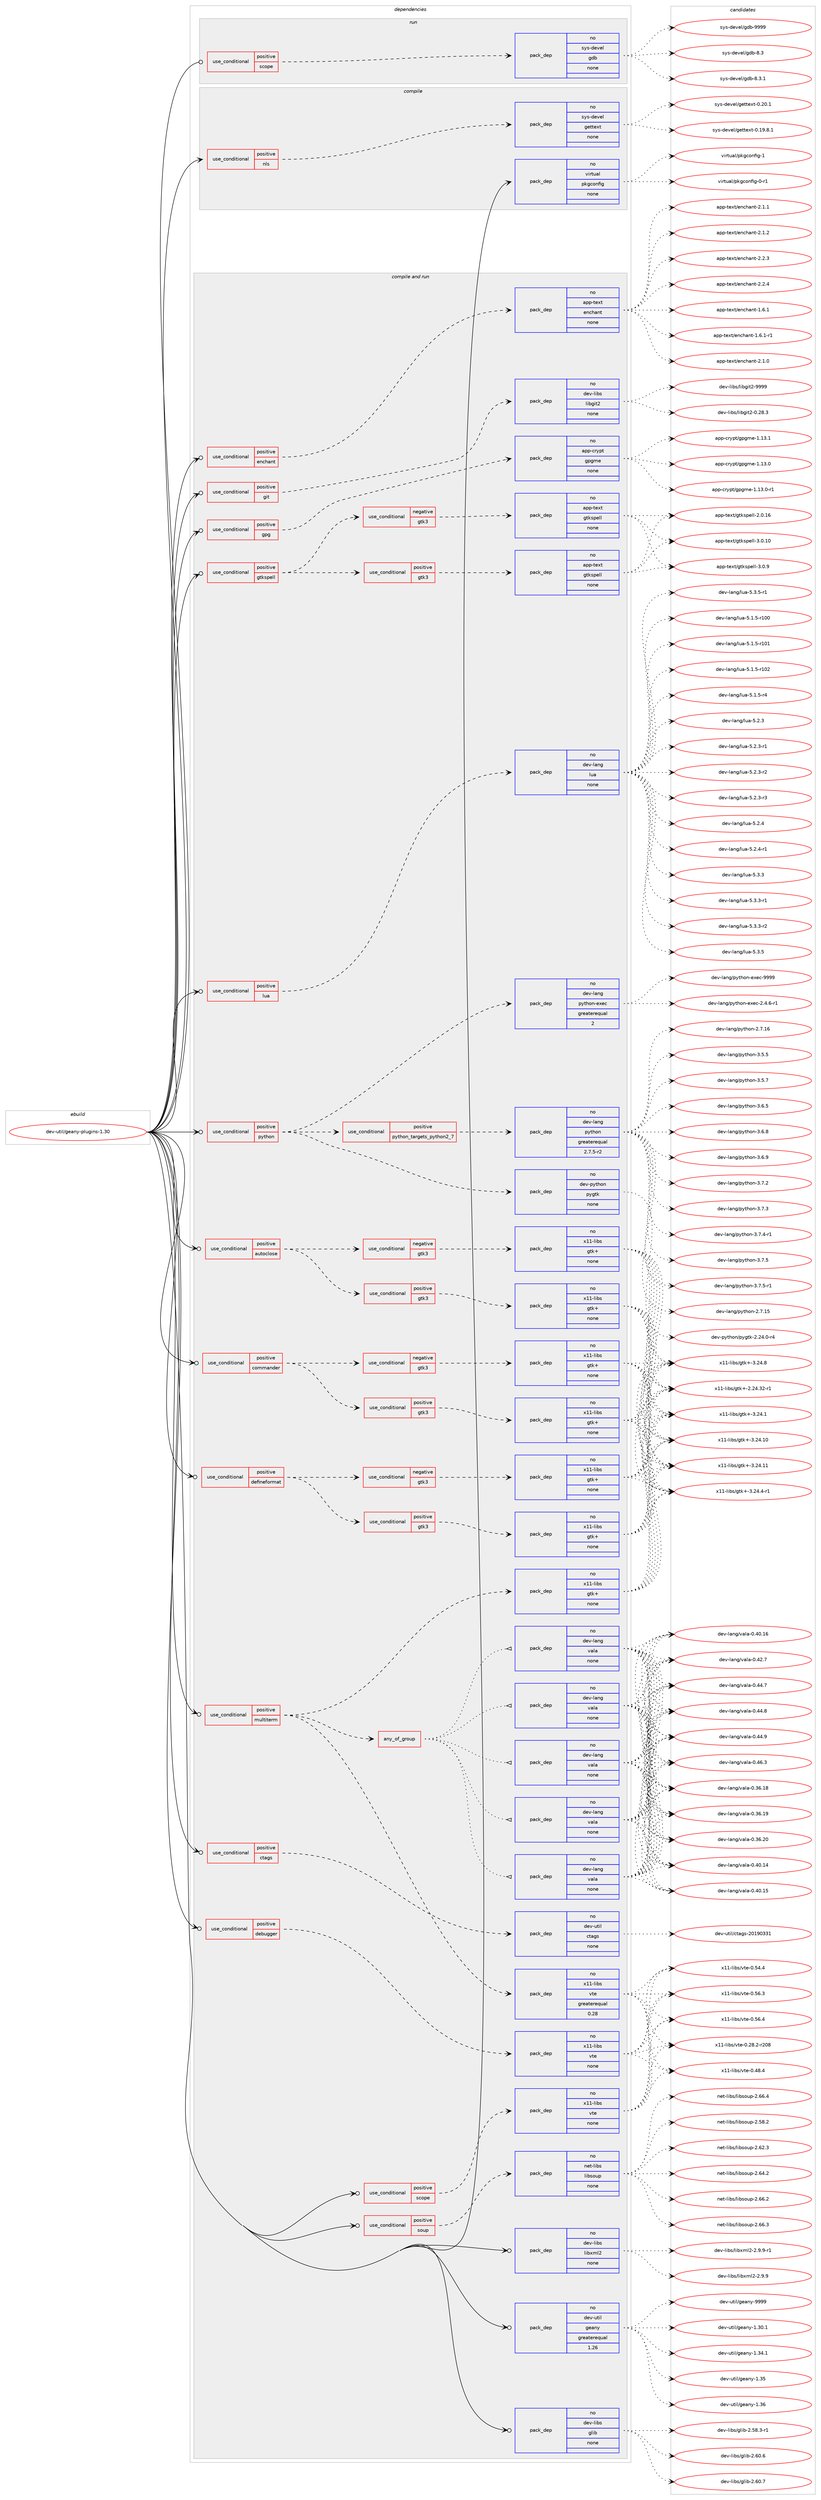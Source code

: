 digraph prolog {

# *************
# Graph options
# *************

newrank=true;
concentrate=true;
compound=true;
graph [rankdir=LR,fontname=Helvetica,fontsize=10,ranksep=1.5];#, ranksep=2.5, nodesep=0.2];
edge  [arrowhead=vee];
node  [fontname=Helvetica,fontsize=10];

# **********
# The ebuild
# **********

subgraph cluster_leftcol {
color=gray;
rank=same;
label=<<i>ebuild</i>>;
id [label="dev-util/geany-plugins-1.30", color=red, width=4, href="../dev-util/geany-plugins-1.30.svg"];
}

# ****************
# The dependencies
# ****************

subgraph cluster_midcol {
color=gray;
label=<<i>dependencies</i>>;
subgraph cluster_compile {
fillcolor="#eeeeee";
style=filled;
label=<<i>compile</i>>;
subgraph cond182677 {
dependency729062 [label=<<TABLE BORDER="0" CELLBORDER="1" CELLSPACING="0" CELLPADDING="4"><TR><TD ROWSPAN="3" CELLPADDING="10">use_conditional</TD></TR><TR><TD>positive</TD></TR><TR><TD>nls</TD></TR></TABLE>>, shape=none, color=red];
subgraph pack534252 {
dependency729063 [label=<<TABLE BORDER="0" CELLBORDER="1" CELLSPACING="0" CELLPADDING="4" WIDTH="220"><TR><TD ROWSPAN="6" CELLPADDING="30">pack_dep</TD></TR><TR><TD WIDTH="110">no</TD></TR><TR><TD>sys-devel</TD></TR><TR><TD>gettext</TD></TR><TR><TD>none</TD></TR><TR><TD></TD></TR></TABLE>>, shape=none, color=blue];
}
dependency729062:e -> dependency729063:w [weight=20,style="dashed",arrowhead="vee"];
}
id:e -> dependency729062:w [weight=20,style="solid",arrowhead="vee"];
subgraph pack534253 {
dependency729064 [label=<<TABLE BORDER="0" CELLBORDER="1" CELLSPACING="0" CELLPADDING="4" WIDTH="220"><TR><TD ROWSPAN="6" CELLPADDING="30">pack_dep</TD></TR><TR><TD WIDTH="110">no</TD></TR><TR><TD>virtual</TD></TR><TR><TD>pkgconfig</TD></TR><TR><TD>none</TD></TR><TR><TD></TD></TR></TABLE>>, shape=none, color=blue];
}
id:e -> dependency729064:w [weight=20,style="solid",arrowhead="vee"];
}
subgraph cluster_compileandrun {
fillcolor="#eeeeee";
style=filled;
label=<<i>compile and run</i>>;
subgraph cond182678 {
dependency729065 [label=<<TABLE BORDER="0" CELLBORDER="1" CELLSPACING="0" CELLPADDING="4"><TR><TD ROWSPAN="3" CELLPADDING="10">use_conditional</TD></TR><TR><TD>positive</TD></TR><TR><TD>autoclose</TD></TR></TABLE>>, shape=none, color=red];
subgraph cond182679 {
dependency729066 [label=<<TABLE BORDER="0" CELLBORDER="1" CELLSPACING="0" CELLPADDING="4"><TR><TD ROWSPAN="3" CELLPADDING="10">use_conditional</TD></TR><TR><TD>positive</TD></TR><TR><TD>gtk3</TD></TR></TABLE>>, shape=none, color=red];
subgraph pack534254 {
dependency729067 [label=<<TABLE BORDER="0" CELLBORDER="1" CELLSPACING="0" CELLPADDING="4" WIDTH="220"><TR><TD ROWSPAN="6" CELLPADDING="30">pack_dep</TD></TR><TR><TD WIDTH="110">no</TD></TR><TR><TD>x11-libs</TD></TR><TR><TD>gtk+</TD></TR><TR><TD>none</TD></TR><TR><TD></TD></TR></TABLE>>, shape=none, color=blue];
}
dependency729066:e -> dependency729067:w [weight=20,style="dashed",arrowhead="vee"];
}
dependency729065:e -> dependency729066:w [weight=20,style="dashed",arrowhead="vee"];
subgraph cond182680 {
dependency729068 [label=<<TABLE BORDER="0" CELLBORDER="1" CELLSPACING="0" CELLPADDING="4"><TR><TD ROWSPAN="3" CELLPADDING="10">use_conditional</TD></TR><TR><TD>negative</TD></TR><TR><TD>gtk3</TD></TR></TABLE>>, shape=none, color=red];
subgraph pack534255 {
dependency729069 [label=<<TABLE BORDER="0" CELLBORDER="1" CELLSPACING="0" CELLPADDING="4" WIDTH="220"><TR><TD ROWSPAN="6" CELLPADDING="30">pack_dep</TD></TR><TR><TD WIDTH="110">no</TD></TR><TR><TD>x11-libs</TD></TR><TR><TD>gtk+</TD></TR><TR><TD>none</TD></TR><TR><TD></TD></TR></TABLE>>, shape=none, color=blue];
}
dependency729068:e -> dependency729069:w [weight=20,style="dashed",arrowhead="vee"];
}
dependency729065:e -> dependency729068:w [weight=20,style="dashed",arrowhead="vee"];
}
id:e -> dependency729065:w [weight=20,style="solid",arrowhead="odotvee"];
subgraph cond182681 {
dependency729070 [label=<<TABLE BORDER="0" CELLBORDER="1" CELLSPACING="0" CELLPADDING="4"><TR><TD ROWSPAN="3" CELLPADDING="10">use_conditional</TD></TR><TR><TD>positive</TD></TR><TR><TD>commander</TD></TR></TABLE>>, shape=none, color=red];
subgraph cond182682 {
dependency729071 [label=<<TABLE BORDER="0" CELLBORDER="1" CELLSPACING="0" CELLPADDING="4"><TR><TD ROWSPAN="3" CELLPADDING="10">use_conditional</TD></TR><TR><TD>positive</TD></TR><TR><TD>gtk3</TD></TR></TABLE>>, shape=none, color=red];
subgraph pack534256 {
dependency729072 [label=<<TABLE BORDER="0" CELLBORDER="1" CELLSPACING="0" CELLPADDING="4" WIDTH="220"><TR><TD ROWSPAN="6" CELLPADDING="30">pack_dep</TD></TR><TR><TD WIDTH="110">no</TD></TR><TR><TD>x11-libs</TD></TR><TR><TD>gtk+</TD></TR><TR><TD>none</TD></TR><TR><TD></TD></TR></TABLE>>, shape=none, color=blue];
}
dependency729071:e -> dependency729072:w [weight=20,style="dashed",arrowhead="vee"];
}
dependency729070:e -> dependency729071:w [weight=20,style="dashed",arrowhead="vee"];
subgraph cond182683 {
dependency729073 [label=<<TABLE BORDER="0" CELLBORDER="1" CELLSPACING="0" CELLPADDING="4"><TR><TD ROWSPAN="3" CELLPADDING="10">use_conditional</TD></TR><TR><TD>negative</TD></TR><TR><TD>gtk3</TD></TR></TABLE>>, shape=none, color=red];
subgraph pack534257 {
dependency729074 [label=<<TABLE BORDER="0" CELLBORDER="1" CELLSPACING="0" CELLPADDING="4" WIDTH="220"><TR><TD ROWSPAN="6" CELLPADDING="30">pack_dep</TD></TR><TR><TD WIDTH="110">no</TD></TR><TR><TD>x11-libs</TD></TR><TR><TD>gtk+</TD></TR><TR><TD>none</TD></TR><TR><TD></TD></TR></TABLE>>, shape=none, color=blue];
}
dependency729073:e -> dependency729074:w [weight=20,style="dashed",arrowhead="vee"];
}
dependency729070:e -> dependency729073:w [weight=20,style="dashed",arrowhead="vee"];
}
id:e -> dependency729070:w [weight=20,style="solid",arrowhead="odotvee"];
subgraph cond182684 {
dependency729075 [label=<<TABLE BORDER="0" CELLBORDER="1" CELLSPACING="0" CELLPADDING="4"><TR><TD ROWSPAN="3" CELLPADDING="10">use_conditional</TD></TR><TR><TD>positive</TD></TR><TR><TD>ctags</TD></TR></TABLE>>, shape=none, color=red];
subgraph pack534258 {
dependency729076 [label=<<TABLE BORDER="0" CELLBORDER="1" CELLSPACING="0" CELLPADDING="4" WIDTH="220"><TR><TD ROWSPAN="6" CELLPADDING="30">pack_dep</TD></TR><TR><TD WIDTH="110">no</TD></TR><TR><TD>dev-util</TD></TR><TR><TD>ctags</TD></TR><TR><TD>none</TD></TR><TR><TD></TD></TR></TABLE>>, shape=none, color=blue];
}
dependency729075:e -> dependency729076:w [weight=20,style="dashed",arrowhead="vee"];
}
id:e -> dependency729075:w [weight=20,style="solid",arrowhead="odotvee"];
subgraph cond182685 {
dependency729077 [label=<<TABLE BORDER="0" CELLBORDER="1" CELLSPACING="0" CELLPADDING="4"><TR><TD ROWSPAN="3" CELLPADDING="10">use_conditional</TD></TR><TR><TD>positive</TD></TR><TR><TD>debugger</TD></TR></TABLE>>, shape=none, color=red];
subgraph pack534259 {
dependency729078 [label=<<TABLE BORDER="0" CELLBORDER="1" CELLSPACING="0" CELLPADDING="4" WIDTH="220"><TR><TD ROWSPAN="6" CELLPADDING="30">pack_dep</TD></TR><TR><TD WIDTH="110">no</TD></TR><TR><TD>x11-libs</TD></TR><TR><TD>vte</TD></TR><TR><TD>none</TD></TR><TR><TD></TD></TR></TABLE>>, shape=none, color=blue];
}
dependency729077:e -> dependency729078:w [weight=20,style="dashed",arrowhead="vee"];
}
id:e -> dependency729077:w [weight=20,style="solid",arrowhead="odotvee"];
subgraph cond182686 {
dependency729079 [label=<<TABLE BORDER="0" CELLBORDER="1" CELLSPACING="0" CELLPADDING="4"><TR><TD ROWSPAN="3" CELLPADDING="10">use_conditional</TD></TR><TR><TD>positive</TD></TR><TR><TD>defineformat</TD></TR></TABLE>>, shape=none, color=red];
subgraph cond182687 {
dependency729080 [label=<<TABLE BORDER="0" CELLBORDER="1" CELLSPACING="0" CELLPADDING="4"><TR><TD ROWSPAN="3" CELLPADDING="10">use_conditional</TD></TR><TR><TD>positive</TD></TR><TR><TD>gtk3</TD></TR></TABLE>>, shape=none, color=red];
subgraph pack534260 {
dependency729081 [label=<<TABLE BORDER="0" CELLBORDER="1" CELLSPACING="0" CELLPADDING="4" WIDTH="220"><TR><TD ROWSPAN="6" CELLPADDING="30">pack_dep</TD></TR><TR><TD WIDTH="110">no</TD></TR><TR><TD>x11-libs</TD></TR><TR><TD>gtk+</TD></TR><TR><TD>none</TD></TR><TR><TD></TD></TR></TABLE>>, shape=none, color=blue];
}
dependency729080:e -> dependency729081:w [weight=20,style="dashed",arrowhead="vee"];
}
dependency729079:e -> dependency729080:w [weight=20,style="dashed",arrowhead="vee"];
subgraph cond182688 {
dependency729082 [label=<<TABLE BORDER="0" CELLBORDER="1" CELLSPACING="0" CELLPADDING="4"><TR><TD ROWSPAN="3" CELLPADDING="10">use_conditional</TD></TR><TR><TD>negative</TD></TR><TR><TD>gtk3</TD></TR></TABLE>>, shape=none, color=red];
subgraph pack534261 {
dependency729083 [label=<<TABLE BORDER="0" CELLBORDER="1" CELLSPACING="0" CELLPADDING="4" WIDTH="220"><TR><TD ROWSPAN="6" CELLPADDING="30">pack_dep</TD></TR><TR><TD WIDTH="110">no</TD></TR><TR><TD>x11-libs</TD></TR><TR><TD>gtk+</TD></TR><TR><TD>none</TD></TR><TR><TD></TD></TR></TABLE>>, shape=none, color=blue];
}
dependency729082:e -> dependency729083:w [weight=20,style="dashed",arrowhead="vee"];
}
dependency729079:e -> dependency729082:w [weight=20,style="dashed",arrowhead="vee"];
}
id:e -> dependency729079:w [weight=20,style="solid",arrowhead="odotvee"];
subgraph cond182689 {
dependency729084 [label=<<TABLE BORDER="0" CELLBORDER="1" CELLSPACING="0" CELLPADDING="4"><TR><TD ROWSPAN="3" CELLPADDING="10">use_conditional</TD></TR><TR><TD>positive</TD></TR><TR><TD>enchant</TD></TR></TABLE>>, shape=none, color=red];
subgraph pack534262 {
dependency729085 [label=<<TABLE BORDER="0" CELLBORDER="1" CELLSPACING="0" CELLPADDING="4" WIDTH="220"><TR><TD ROWSPAN="6" CELLPADDING="30">pack_dep</TD></TR><TR><TD WIDTH="110">no</TD></TR><TR><TD>app-text</TD></TR><TR><TD>enchant</TD></TR><TR><TD>none</TD></TR><TR><TD></TD></TR></TABLE>>, shape=none, color=blue];
}
dependency729084:e -> dependency729085:w [weight=20,style="dashed",arrowhead="vee"];
}
id:e -> dependency729084:w [weight=20,style="solid",arrowhead="odotvee"];
subgraph cond182690 {
dependency729086 [label=<<TABLE BORDER="0" CELLBORDER="1" CELLSPACING="0" CELLPADDING="4"><TR><TD ROWSPAN="3" CELLPADDING="10">use_conditional</TD></TR><TR><TD>positive</TD></TR><TR><TD>git</TD></TR></TABLE>>, shape=none, color=red];
subgraph pack534263 {
dependency729087 [label=<<TABLE BORDER="0" CELLBORDER="1" CELLSPACING="0" CELLPADDING="4" WIDTH="220"><TR><TD ROWSPAN="6" CELLPADDING="30">pack_dep</TD></TR><TR><TD WIDTH="110">no</TD></TR><TR><TD>dev-libs</TD></TR><TR><TD>libgit2</TD></TR><TR><TD>none</TD></TR><TR><TD></TD></TR></TABLE>>, shape=none, color=blue];
}
dependency729086:e -> dependency729087:w [weight=20,style="dashed",arrowhead="vee"];
}
id:e -> dependency729086:w [weight=20,style="solid",arrowhead="odotvee"];
subgraph cond182691 {
dependency729088 [label=<<TABLE BORDER="0" CELLBORDER="1" CELLSPACING="0" CELLPADDING="4"><TR><TD ROWSPAN="3" CELLPADDING="10">use_conditional</TD></TR><TR><TD>positive</TD></TR><TR><TD>gpg</TD></TR></TABLE>>, shape=none, color=red];
subgraph pack534264 {
dependency729089 [label=<<TABLE BORDER="0" CELLBORDER="1" CELLSPACING="0" CELLPADDING="4" WIDTH="220"><TR><TD ROWSPAN="6" CELLPADDING="30">pack_dep</TD></TR><TR><TD WIDTH="110">no</TD></TR><TR><TD>app-crypt</TD></TR><TR><TD>gpgme</TD></TR><TR><TD>none</TD></TR><TR><TD></TD></TR></TABLE>>, shape=none, color=blue];
}
dependency729088:e -> dependency729089:w [weight=20,style="dashed",arrowhead="vee"];
}
id:e -> dependency729088:w [weight=20,style="solid",arrowhead="odotvee"];
subgraph cond182692 {
dependency729090 [label=<<TABLE BORDER="0" CELLBORDER="1" CELLSPACING="0" CELLPADDING="4"><TR><TD ROWSPAN="3" CELLPADDING="10">use_conditional</TD></TR><TR><TD>positive</TD></TR><TR><TD>gtkspell</TD></TR></TABLE>>, shape=none, color=red];
subgraph cond182693 {
dependency729091 [label=<<TABLE BORDER="0" CELLBORDER="1" CELLSPACING="0" CELLPADDING="4"><TR><TD ROWSPAN="3" CELLPADDING="10">use_conditional</TD></TR><TR><TD>positive</TD></TR><TR><TD>gtk3</TD></TR></TABLE>>, shape=none, color=red];
subgraph pack534265 {
dependency729092 [label=<<TABLE BORDER="0" CELLBORDER="1" CELLSPACING="0" CELLPADDING="4" WIDTH="220"><TR><TD ROWSPAN="6" CELLPADDING="30">pack_dep</TD></TR><TR><TD WIDTH="110">no</TD></TR><TR><TD>app-text</TD></TR><TR><TD>gtkspell</TD></TR><TR><TD>none</TD></TR><TR><TD></TD></TR></TABLE>>, shape=none, color=blue];
}
dependency729091:e -> dependency729092:w [weight=20,style="dashed",arrowhead="vee"];
}
dependency729090:e -> dependency729091:w [weight=20,style="dashed",arrowhead="vee"];
subgraph cond182694 {
dependency729093 [label=<<TABLE BORDER="0" CELLBORDER="1" CELLSPACING="0" CELLPADDING="4"><TR><TD ROWSPAN="3" CELLPADDING="10">use_conditional</TD></TR><TR><TD>negative</TD></TR><TR><TD>gtk3</TD></TR></TABLE>>, shape=none, color=red];
subgraph pack534266 {
dependency729094 [label=<<TABLE BORDER="0" CELLBORDER="1" CELLSPACING="0" CELLPADDING="4" WIDTH="220"><TR><TD ROWSPAN="6" CELLPADDING="30">pack_dep</TD></TR><TR><TD WIDTH="110">no</TD></TR><TR><TD>app-text</TD></TR><TR><TD>gtkspell</TD></TR><TR><TD>none</TD></TR><TR><TD></TD></TR></TABLE>>, shape=none, color=blue];
}
dependency729093:e -> dependency729094:w [weight=20,style="dashed",arrowhead="vee"];
}
dependency729090:e -> dependency729093:w [weight=20,style="dashed",arrowhead="vee"];
}
id:e -> dependency729090:w [weight=20,style="solid",arrowhead="odotvee"];
subgraph cond182695 {
dependency729095 [label=<<TABLE BORDER="0" CELLBORDER="1" CELLSPACING="0" CELLPADDING="4"><TR><TD ROWSPAN="3" CELLPADDING="10">use_conditional</TD></TR><TR><TD>positive</TD></TR><TR><TD>lua</TD></TR></TABLE>>, shape=none, color=red];
subgraph pack534267 {
dependency729096 [label=<<TABLE BORDER="0" CELLBORDER="1" CELLSPACING="0" CELLPADDING="4" WIDTH="220"><TR><TD ROWSPAN="6" CELLPADDING="30">pack_dep</TD></TR><TR><TD WIDTH="110">no</TD></TR><TR><TD>dev-lang</TD></TR><TR><TD>lua</TD></TR><TR><TD>none</TD></TR><TR><TD></TD></TR></TABLE>>, shape=none, color=blue];
}
dependency729095:e -> dependency729096:w [weight=20,style="dashed",arrowhead="vee"];
}
id:e -> dependency729095:w [weight=20,style="solid",arrowhead="odotvee"];
subgraph cond182696 {
dependency729097 [label=<<TABLE BORDER="0" CELLBORDER="1" CELLSPACING="0" CELLPADDING="4"><TR><TD ROWSPAN="3" CELLPADDING="10">use_conditional</TD></TR><TR><TD>positive</TD></TR><TR><TD>multiterm</TD></TR></TABLE>>, shape=none, color=red];
subgraph any11754 {
dependency729098 [label=<<TABLE BORDER="0" CELLBORDER="1" CELLSPACING="0" CELLPADDING="4"><TR><TD CELLPADDING="10">any_of_group</TD></TR></TABLE>>, shape=none, color=red];subgraph pack534268 {
dependency729099 [label=<<TABLE BORDER="0" CELLBORDER="1" CELLSPACING="0" CELLPADDING="4" WIDTH="220"><TR><TD ROWSPAN="6" CELLPADDING="30">pack_dep</TD></TR><TR><TD WIDTH="110">no</TD></TR><TR><TD>dev-lang</TD></TR><TR><TD>vala</TD></TR><TR><TD>none</TD></TR><TR><TD></TD></TR></TABLE>>, shape=none, color=blue];
}
dependency729098:e -> dependency729099:w [weight=20,style="dotted",arrowhead="oinv"];
subgraph pack534269 {
dependency729100 [label=<<TABLE BORDER="0" CELLBORDER="1" CELLSPACING="0" CELLPADDING="4" WIDTH="220"><TR><TD ROWSPAN="6" CELLPADDING="30">pack_dep</TD></TR><TR><TD WIDTH="110">no</TD></TR><TR><TD>dev-lang</TD></TR><TR><TD>vala</TD></TR><TR><TD>none</TD></TR><TR><TD></TD></TR></TABLE>>, shape=none, color=blue];
}
dependency729098:e -> dependency729100:w [weight=20,style="dotted",arrowhead="oinv"];
subgraph pack534270 {
dependency729101 [label=<<TABLE BORDER="0" CELLBORDER="1" CELLSPACING="0" CELLPADDING="4" WIDTH="220"><TR><TD ROWSPAN="6" CELLPADDING="30">pack_dep</TD></TR><TR><TD WIDTH="110">no</TD></TR><TR><TD>dev-lang</TD></TR><TR><TD>vala</TD></TR><TR><TD>none</TD></TR><TR><TD></TD></TR></TABLE>>, shape=none, color=blue];
}
dependency729098:e -> dependency729101:w [weight=20,style="dotted",arrowhead="oinv"];
subgraph pack534271 {
dependency729102 [label=<<TABLE BORDER="0" CELLBORDER="1" CELLSPACING="0" CELLPADDING="4" WIDTH="220"><TR><TD ROWSPAN="6" CELLPADDING="30">pack_dep</TD></TR><TR><TD WIDTH="110">no</TD></TR><TR><TD>dev-lang</TD></TR><TR><TD>vala</TD></TR><TR><TD>none</TD></TR><TR><TD></TD></TR></TABLE>>, shape=none, color=blue];
}
dependency729098:e -> dependency729102:w [weight=20,style="dotted",arrowhead="oinv"];
subgraph pack534272 {
dependency729103 [label=<<TABLE BORDER="0" CELLBORDER="1" CELLSPACING="0" CELLPADDING="4" WIDTH="220"><TR><TD ROWSPAN="6" CELLPADDING="30">pack_dep</TD></TR><TR><TD WIDTH="110">no</TD></TR><TR><TD>dev-lang</TD></TR><TR><TD>vala</TD></TR><TR><TD>none</TD></TR><TR><TD></TD></TR></TABLE>>, shape=none, color=blue];
}
dependency729098:e -> dependency729103:w [weight=20,style="dotted",arrowhead="oinv"];
}
dependency729097:e -> dependency729098:w [weight=20,style="dashed",arrowhead="vee"];
subgraph pack534273 {
dependency729104 [label=<<TABLE BORDER="0" CELLBORDER="1" CELLSPACING="0" CELLPADDING="4" WIDTH="220"><TR><TD ROWSPAN="6" CELLPADDING="30">pack_dep</TD></TR><TR><TD WIDTH="110">no</TD></TR><TR><TD>x11-libs</TD></TR><TR><TD>gtk+</TD></TR><TR><TD>none</TD></TR><TR><TD></TD></TR></TABLE>>, shape=none, color=blue];
}
dependency729097:e -> dependency729104:w [weight=20,style="dashed",arrowhead="vee"];
subgraph pack534274 {
dependency729105 [label=<<TABLE BORDER="0" CELLBORDER="1" CELLSPACING="0" CELLPADDING="4" WIDTH="220"><TR><TD ROWSPAN="6" CELLPADDING="30">pack_dep</TD></TR><TR><TD WIDTH="110">no</TD></TR><TR><TD>x11-libs</TD></TR><TR><TD>vte</TD></TR><TR><TD>greaterequal</TD></TR><TR><TD>0.28</TD></TR></TABLE>>, shape=none, color=blue];
}
dependency729097:e -> dependency729105:w [weight=20,style="dashed",arrowhead="vee"];
}
id:e -> dependency729097:w [weight=20,style="solid",arrowhead="odotvee"];
subgraph cond182697 {
dependency729106 [label=<<TABLE BORDER="0" CELLBORDER="1" CELLSPACING="0" CELLPADDING="4"><TR><TD ROWSPAN="3" CELLPADDING="10">use_conditional</TD></TR><TR><TD>positive</TD></TR><TR><TD>python</TD></TR></TABLE>>, shape=none, color=red];
subgraph pack534275 {
dependency729107 [label=<<TABLE BORDER="0" CELLBORDER="1" CELLSPACING="0" CELLPADDING="4" WIDTH="220"><TR><TD ROWSPAN="6" CELLPADDING="30">pack_dep</TD></TR><TR><TD WIDTH="110">no</TD></TR><TR><TD>dev-python</TD></TR><TR><TD>pygtk</TD></TR><TR><TD>none</TD></TR><TR><TD></TD></TR></TABLE>>, shape=none, color=blue];
}
dependency729106:e -> dependency729107:w [weight=20,style="dashed",arrowhead="vee"];
subgraph cond182698 {
dependency729108 [label=<<TABLE BORDER="0" CELLBORDER="1" CELLSPACING="0" CELLPADDING="4"><TR><TD ROWSPAN="3" CELLPADDING="10">use_conditional</TD></TR><TR><TD>positive</TD></TR><TR><TD>python_targets_python2_7</TD></TR></TABLE>>, shape=none, color=red];
subgraph pack534276 {
dependency729109 [label=<<TABLE BORDER="0" CELLBORDER="1" CELLSPACING="0" CELLPADDING="4" WIDTH="220"><TR><TD ROWSPAN="6" CELLPADDING="30">pack_dep</TD></TR><TR><TD WIDTH="110">no</TD></TR><TR><TD>dev-lang</TD></TR><TR><TD>python</TD></TR><TR><TD>greaterequal</TD></TR><TR><TD>2.7.5-r2</TD></TR></TABLE>>, shape=none, color=blue];
}
dependency729108:e -> dependency729109:w [weight=20,style="dashed",arrowhead="vee"];
}
dependency729106:e -> dependency729108:w [weight=20,style="dashed",arrowhead="vee"];
subgraph pack534277 {
dependency729110 [label=<<TABLE BORDER="0" CELLBORDER="1" CELLSPACING="0" CELLPADDING="4" WIDTH="220"><TR><TD ROWSPAN="6" CELLPADDING="30">pack_dep</TD></TR><TR><TD WIDTH="110">no</TD></TR><TR><TD>dev-lang</TD></TR><TR><TD>python-exec</TD></TR><TR><TD>greaterequal</TD></TR><TR><TD>2</TD></TR></TABLE>>, shape=none, color=blue];
}
dependency729106:e -> dependency729110:w [weight=20,style="dashed",arrowhead="vee"];
}
id:e -> dependency729106:w [weight=20,style="solid",arrowhead="odotvee"];
subgraph cond182699 {
dependency729111 [label=<<TABLE BORDER="0" CELLBORDER="1" CELLSPACING="0" CELLPADDING="4"><TR><TD ROWSPAN="3" CELLPADDING="10">use_conditional</TD></TR><TR><TD>positive</TD></TR><TR><TD>scope</TD></TR></TABLE>>, shape=none, color=red];
subgraph pack534278 {
dependency729112 [label=<<TABLE BORDER="0" CELLBORDER="1" CELLSPACING="0" CELLPADDING="4" WIDTH="220"><TR><TD ROWSPAN="6" CELLPADDING="30">pack_dep</TD></TR><TR><TD WIDTH="110">no</TD></TR><TR><TD>x11-libs</TD></TR><TR><TD>vte</TD></TR><TR><TD>none</TD></TR><TR><TD></TD></TR></TABLE>>, shape=none, color=blue];
}
dependency729111:e -> dependency729112:w [weight=20,style="dashed",arrowhead="vee"];
}
id:e -> dependency729111:w [weight=20,style="solid",arrowhead="odotvee"];
subgraph cond182700 {
dependency729113 [label=<<TABLE BORDER="0" CELLBORDER="1" CELLSPACING="0" CELLPADDING="4"><TR><TD ROWSPAN="3" CELLPADDING="10">use_conditional</TD></TR><TR><TD>positive</TD></TR><TR><TD>soup</TD></TR></TABLE>>, shape=none, color=red];
subgraph pack534279 {
dependency729114 [label=<<TABLE BORDER="0" CELLBORDER="1" CELLSPACING="0" CELLPADDING="4" WIDTH="220"><TR><TD ROWSPAN="6" CELLPADDING="30">pack_dep</TD></TR><TR><TD WIDTH="110">no</TD></TR><TR><TD>net-libs</TD></TR><TR><TD>libsoup</TD></TR><TR><TD>none</TD></TR><TR><TD></TD></TR></TABLE>>, shape=none, color=blue];
}
dependency729113:e -> dependency729114:w [weight=20,style="dashed",arrowhead="vee"];
}
id:e -> dependency729113:w [weight=20,style="solid",arrowhead="odotvee"];
subgraph pack534280 {
dependency729115 [label=<<TABLE BORDER="0" CELLBORDER="1" CELLSPACING="0" CELLPADDING="4" WIDTH="220"><TR><TD ROWSPAN="6" CELLPADDING="30">pack_dep</TD></TR><TR><TD WIDTH="110">no</TD></TR><TR><TD>dev-libs</TD></TR><TR><TD>glib</TD></TR><TR><TD>none</TD></TR><TR><TD></TD></TR></TABLE>>, shape=none, color=blue];
}
id:e -> dependency729115:w [weight=20,style="solid",arrowhead="odotvee"];
subgraph pack534281 {
dependency729116 [label=<<TABLE BORDER="0" CELLBORDER="1" CELLSPACING="0" CELLPADDING="4" WIDTH="220"><TR><TD ROWSPAN="6" CELLPADDING="30">pack_dep</TD></TR><TR><TD WIDTH="110">no</TD></TR><TR><TD>dev-libs</TD></TR><TR><TD>libxml2</TD></TR><TR><TD>none</TD></TR><TR><TD></TD></TR></TABLE>>, shape=none, color=blue];
}
id:e -> dependency729116:w [weight=20,style="solid",arrowhead="odotvee"];
subgraph pack534282 {
dependency729117 [label=<<TABLE BORDER="0" CELLBORDER="1" CELLSPACING="0" CELLPADDING="4" WIDTH="220"><TR><TD ROWSPAN="6" CELLPADDING="30">pack_dep</TD></TR><TR><TD WIDTH="110">no</TD></TR><TR><TD>dev-util</TD></TR><TR><TD>geany</TD></TR><TR><TD>greaterequal</TD></TR><TR><TD>1.26</TD></TR></TABLE>>, shape=none, color=blue];
}
id:e -> dependency729117:w [weight=20,style="solid",arrowhead="odotvee"];
}
subgraph cluster_run {
fillcolor="#eeeeee";
style=filled;
label=<<i>run</i>>;
subgraph cond182701 {
dependency729118 [label=<<TABLE BORDER="0" CELLBORDER="1" CELLSPACING="0" CELLPADDING="4"><TR><TD ROWSPAN="3" CELLPADDING="10">use_conditional</TD></TR><TR><TD>positive</TD></TR><TR><TD>scope</TD></TR></TABLE>>, shape=none, color=red];
subgraph pack534283 {
dependency729119 [label=<<TABLE BORDER="0" CELLBORDER="1" CELLSPACING="0" CELLPADDING="4" WIDTH="220"><TR><TD ROWSPAN="6" CELLPADDING="30">pack_dep</TD></TR><TR><TD WIDTH="110">no</TD></TR><TR><TD>sys-devel</TD></TR><TR><TD>gdb</TD></TR><TR><TD>none</TD></TR><TR><TD></TD></TR></TABLE>>, shape=none, color=blue];
}
dependency729118:e -> dependency729119:w [weight=20,style="dashed",arrowhead="vee"];
}
id:e -> dependency729118:w [weight=20,style="solid",arrowhead="odot"];
}
}

# **************
# The candidates
# **************

subgraph cluster_choices {
rank=same;
color=gray;
label=<<i>candidates</i>>;

subgraph choice534252 {
color=black;
nodesep=1;
choice1151211154510010111810110847103101116116101120116454846495746564649 [label="sys-devel/gettext-0.19.8.1", color=red, width=4,href="../sys-devel/gettext-0.19.8.1.svg"];
choice115121115451001011181011084710310111611610112011645484650484649 [label="sys-devel/gettext-0.20.1", color=red, width=4,href="../sys-devel/gettext-0.20.1.svg"];
dependency729063:e -> choice1151211154510010111810110847103101116116101120116454846495746564649:w [style=dotted,weight="100"];
dependency729063:e -> choice115121115451001011181011084710310111611610112011645484650484649:w [style=dotted,weight="100"];
}
subgraph choice534253 {
color=black;
nodesep=1;
choice11810511411611797108471121071039911111010210510345484511449 [label="virtual/pkgconfig-0-r1", color=red, width=4,href="../virtual/pkgconfig-0-r1.svg"];
choice1181051141161179710847112107103991111101021051034549 [label="virtual/pkgconfig-1", color=red, width=4,href="../virtual/pkgconfig-1.svg"];
dependency729064:e -> choice11810511411611797108471121071039911111010210510345484511449:w [style=dotted,weight="100"];
dependency729064:e -> choice1181051141161179710847112107103991111101021051034549:w [style=dotted,weight="100"];
}
subgraph choice534254 {
color=black;
nodesep=1;
choice12049494510810598115471031161074345504650524651504511449 [label="x11-libs/gtk+-2.24.32-r1", color=red, width=4,href="../x11-libs/gtk+-2.24.32-r1.svg"];
choice12049494510810598115471031161074345514650524649 [label="x11-libs/gtk+-3.24.1", color=red, width=4,href="../x11-libs/gtk+-3.24.1.svg"];
choice1204949451081059811547103116107434551465052464948 [label="x11-libs/gtk+-3.24.10", color=red, width=4,href="../x11-libs/gtk+-3.24.10.svg"];
choice1204949451081059811547103116107434551465052464949 [label="x11-libs/gtk+-3.24.11", color=red, width=4,href="../x11-libs/gtk+-3.24.11.svg"];
choice120494945108105981154710311610743455146505246524511449 [label="x11-libs/gtk+-3.24.4-r1", color=red, width=4,href="../x11-libs/gtk+-3.24.4-r1.svg"];
choice12049494510810598115471031161074345514650524656 [label="x11-libs/gtk+-3.24.8", color=red, width=4,href="../x11-libs/gtk+-3.24.8.svg"];
dependency729067:e -> choice12049494510810598115471031161074345504650524651504511449:w [style=dotted,weight="100"];
dependency729067:e -> choice12049494510810598115471031161074345514650524649:w [style=dotted,weight="100"];
dependency729067:e -> choice1204949451081059811547103116107434551465052464948:w [style=dotted,weight="100"];
dependency729067:e -> choice1204949451081059811547103116107434551465052464949:w [style=dotted,weight="100"];
dependency729067:e -> choice120494945108105981154710311610743455146505246524511449:w [style=dotted,weight="100"];
dependency729067:e -> choice12049494510810598115471031161074345514650524656:w [style=dotted,weight="100"];
}
subgraph choice534255 {
color=black;
nodesep=1;
choice12049494510810598115471031161074345504650524651504511449 [label="x11-libs/gtk+-2.24.32-r1", color=red, width=4,href="../x11-libs/gtk+-2.24.32-r1.svg"];
choice12049494510810598115471031161074345514650524649 [label="x11-libs/gtk+-3.24.1", color=red, width=4,href="../x11-libs/gtk+-3.24.1.svg"];
choice1204949451081059811547103116107434551465052464948 [label="x11-libs/gtk+-3.24.10", color=red, width=4,href="../x11-libs/gtk+-3.24.10.svg"];
choice1204949451081059811547103116107434551465052464949 [label="x11-libs/gtk+-3.24.11", color=red, width=4,href="../x11-libs/gtk+-3.24.11.svg"];
choice120494945108105981154710311610743455146505246524511449 [label="x11-libs/gtk+-3.24.4-r1", color=red, width=4,href="../x11-libs/gtk+-3.24.4-r1.svg"];
choice12049494510810598115471031161074345514650524656 [label="x11-libs/gtk+-3.24.8", color=red, width=4,href="../x11-libs/gtk+-3.24.8.svg"];
dependency729069:e -> choice12049494510810598115471031161074345504650524651504511449:w [style=dotted,weight="100"];
dependency729069:e -> choice12049494510810598115471031161074345514650524649:w [style=dotted,weight="100"];
dependency729069:e -> choice1204949451081059811547103116107434551465052464948:w [style=dotted,weight="100"];
dependency729069:e -> choice1204949451081059811547103116107434551465052464949:w [style=dotted,weight="100"];
dependency729069:e -> choice120494945108105981154710311610743455146505246524511449:w [style=dotted,weight="100"];
dependency729069:e -> choice12049494510810598115471031161074345514650524656:w [style=dotted,weight="100"];
}
subgraph choice534256 {
color=black;
nodesep=1;
choice12049494510810598115471031161074345504650524651504511449 [label="x11-libs/gtk+-2.24.32-r1", color=red, width=4,href="../x11-libs/gtk+-2.24.32-r1.svg"];
choice12049494510810598115471031161074345514650524649 [label="x11-libs/gtk+-3.24.1", color=red, width=4,href="../x11-libs/gtk+-3.24.1.svg"];
choice1204949451081059811547103116107434551465052464948 [label="x11-libs/gtk+-3.24.10", color=red, width=4,href="../x11-libs/gtk+-3.24.10.svg"];
choice1204949451081059811547103116107434551465052464949 [label="x11-libs/gtk+-3.24.11", color=red, width=4,href="../x11-libs/gtk+-3.24.11.svg"];
choice120494945108105981154710311610743455146505246524511449 [label="x11-libs/gtk+-3.24.4-r1", color=red, width=4,href="../x11-libs/gtk+-3.24.4-r1.svg"];
choice12049494510810598115471031161074345514650524656 [label="x11-libs/gtk+-3.24.8", color=red, width=4,href="../x11-libs/gtk+-3.24.8.svg"];
dependency729072:e -> choice12049494510810598115471031161074345504650524651504511449:w [style=dotted,weight="100"];
dependency729072:e -> choice12049494510810598115471031161074345514650524649:w [style=dotted,weight="100"];
dependency729072:e -> choice1204949451081059811547103116107434551465052464948:w [style=dotted,weight="100"];
dependency729072:e -> choice1204949451081059811547103116107434551465052464949:w [style=dotted,weight="100"];
dependency729072:e -> choice120494945108105981154710311610743455146505246524511449:w [style=dotted,weight="100"];
dependency729072:e -> choice12049494510810598115471031161074345514650524656:w [style=dotted,weight="100"];
}
subgraph choice534257 {
color=black;
nodesep=1;
choice12049494510810598115471031161074345504650524651504511449 [label="x11-libs/gtk+-2.24.32-r1", color=red, width=4,href="../x11-libs/gtk+-2.24.32-r1.svg"];
choice12049494510810598115471031161074345514650524649 [label="x11-libs/gtk+-3.24.1", color=red, width=4,href="../x11-libs/gtk+-3.24.1.svg"];
choice1204949451081059811547103116107434551465052464948 [label="x11-libs/gtk+-3.24.10", color=red, width=4,href="../x11-libs/gtk+-3.24.10.svg"];
choice1204949451081059811547103116107434551465052464949 [label="x11-libs/gtk+-3.24.11", color=red, width=4,href="../x11-libs/gtk+-3.24.11.svg"];
choice120494945108105981154710311610743455146505246524511449 [label="x11-libs/gtk+-3.24.4-r1", color=red, width=4,href="../x11-libs/gtk+-3.24.4-r1.svg"];
choice12049494510810598115471031161074345514650524656 [label="x11-libs/gtk+-3.24.8", color=red, width=4,href="../x11-libs/gtk+-3.24.8.svg"];
dependency729074:e -> choice12049494510810598115471031161074345504650524651504511449:w [style=dotted,weight="100"];
dependency729074:e -> choice12049494510810598115471031161074345514650524649:w [style=dotted,weight="100"];
dependency729074:e -> choice1204949451081059811547103116107434551465052464948:w [style=dotted,weight="100"];
dependency729074:e -> choice1204949451081059811547103116107434551465052464949:w [style=dotted,weight="100"];
dependency729074:e -> choice120494945108105981154710311610743455146505246524511449:w [style=dotted,weight="100"];
dependency729074:e -> choice12049494510810598115471031161074345514650524656:w [style=dotted,weight="100"];
}
subgraph choice534258 {
color=black;
nodesep=1;
choice10010111845117116105108479911697103115455048495748515149 [label="dev-util/ctags-20190331", color=red, width=4,href="../dev-util/ctags-20190331.svg"];
dependency729076:e -> choice10010111845117116105108479911697103115455048495748515149:w [style=dotted,weight="100"];
}
subgraph choice534259 {
color=black;
nodesep=1;
choice12049494510810598115471181161014548465056465045114504856 [label="x11-libs/vte-0.28.2-r208", color=red, width=4,href="../x11-libs/vte-0.28.2-r208.svg"];
choice120494945108105981154711811610145484652564652 [label="x11-libs/vte-0.48.4", color=red, width=4,href="../x11-libs/vte-0.48.4.svg"];
choice120494945108105981154711811610145484653524652 [label="x11-libs/vte-0.54.4", color=red, width=4,href="../x11-libs/vte-0.54.4.svg"];
choice120494945108105981154711811610145484653544651 [label="x11-libs/vte-0.56.3", color=red, width=4,href="../x11-libs/vte-0.56.3.svg"];
choice120494945108105981154711811610145484653544652 [label="x11-libs/vte-0.56.4", color=red, width=4,href="../x11-libs/vte-0.56.4.svg"];
dependency729078:e -> choice12049494510810598115471181161014548465056465045114504856:w [style=dotted,weight="100"];
dependency729078:e -> choice120494945108105981154711811610145484652564652:w [style=dotted,weight="100"];
dependency729078:e -> choice120494945108105981154711811610145484653524652:w [style=dotted,weight="100"];
dependency729078:e -> choice120494945108105981154711811610145484653544651:w [style=dotted,weight="100"];
dependency729078:e -> choice120494945108105981154711811610145484653544652:w [style=dotted,weight="100"];
}
subgraph choice534260 {
color=black;
nodesep=1;
choice12049494510810598115471031161074345504650524651504511449 [label="x11-libs/gtk+-2.24.32-r1", color=red, width=4,href="../x11-libs/gtk+-2.24.32-r1.svg"];
choice12049494510810598115471031161074345514650524649 [label="x11-libs/gtk+-3.24.1", color=red, width=4,href="../x11-libs/gtk+-3.24.1.svg"];
choice1204949451081059811547103116107434551465052464948 [label="x11-libs/gtk+-3.24.10", color=red, width=4,href="../x11-libs/gtk+-3.24.10.svg"];
choice1204949451081059811547103116107434551465052464949 [label="x11-libs/gtk+-3.24.11", color=red, width=4,href="../x11-libs/gtk+-3.24.11.svg"];
choice120494945108105981154710311610743455146505246524511449 [label="x11-libs/gtk+-3.24.4-r1", color=red, width=4,href="../x11-libs/gtk+-3.24.4-r1.svg"];
choice12049494510810598115471031161074345514650524656 [label="x11-libs/gtk+-3.24.8", color=red, width=4,href="../x11-libs/gtk+-3.24.8.svg"];
dependency729081:e -> choice12049494510810598115471031161074345504650524651504511449:w [style=dotted,weight="100"];
dependency729081:e -> choice12049494510810598115471031161074345514650524649:w [style=dotted,weight="100"];
dependency729081:e -> choice1204949451081059811547103116107434551465052464948:w [style=dotted,weight="100"];
dependency729081:e -> choice1204949451081059811547103116107434551465052464949:w [style=dotted,weight="100"];
dependency729081:e -> choice120494945108105981154710311610743455146505246524511449:w [style=dotted,weight="100"];
dependency729081:e -> choice12049494510810598115471031161074345514650524656:w [style=dotted,weight="100"];
}
subgraph choice534261 {
color=black;
nodesep=1;
choice12049494510810598115471031161074345504650524651504511449 [label="x11-libs/gtk+-2.24.32-r1", color=red, width=4,href="../x11-libs/gtk+-2.24.32-r1.svg"];
choice12049494510810598115471031161074345514650524649 [label="x11-libs/gtk+-3.24.1", color=red, width=4,href="../x11-libs/gtk+-3.24.1.svg"];
choice1204949451081059811547103116107434551465052464948 [label="x11-libs/gtk+-3.24.10", color=red, width=4,href="../x11-libs/gtk+-3.24.10.svg"];
choice1204949451081059811547103116107434551465052464949 [label="x11-libs/gtk+-3.24.11", color=red, width=4,href="../x11-libs/gtk+-3.24.11.svg"];
choice120494945108105981154710311610743455146505246524511449 [label="x11-libs/gtk+-3.24.4-r1", color=red, width=4,href="../x11-libs/gtk+-3.24.4-r1.svg"];
choice12049494510810598115471031161074345514650524656 [label="x11-libs/gtk+-3.24.8", color=red, width=4,href="../x11-libs/gtk+-3.24.8.svg"];
dependency729083:e -> choice12049494510810598115471031161074345504650524651504511449:w [style=dotted,weight="100"];
dependency729083:e -> choice12049494510810598115471031161074345514650524649:w [style=dotted,weight="100"];
dependency729083:e -> choice1204949451081059811547103116107434551465052464948:w [style=dotted,weight="100"];
dependency729083:e -> choice1204949451081059811547103116107434551465052464949:w [style=dotted,weight="100"];
dependency729083:e -> choice120494945108105981154710311610743455146505246524511449:w [style=dotted,weight="100"];
dependency729083:e -> choice12049494510810598115471031161074345514650524656:w [style=dotted,weight="100"];
}
subgraph choice534262 {
color=black;
nodesep=1;
choice9711211245116101120116471011109910497110116454946544649 [label="app-text/enchant-1.6.1", color=red, width=4,href="../app-text/enchant-1.6.1.svg"];
choice97112112451161011201164710111099104971101164549465446494511449 [label="app-text/enchant-1.6.1-r1", color=red, width=4,href="../app-text/enchant-1.6.1-r1.svg"];
choice9711211245116101120116471011109910497110116455046494648 [label="app-text/enchant-2.1.0", color=red, width=4,href="../app-text/enchant-2.1.0.svg"];
choice9711211245116101120116471011109910497110116455046494649 [label="app-text/enchant-2.1.1", color=red, width=4,href="../app-text/enchant-2.1.1.svg"];
choice9711211245116101120116471011109910497110116455046494650 [label="app-text/enchant-2.1.2", color=red, width=4,href="../app-text/enchant-2.1.2.svg"];
choice9711211245116101120116471011109910497110116455046504651 [label="app-text/enchant-2.2.3", color=red, width=4,href="../app-text/enchant-2.2.3.svg"];
choice9711211245116101120116471011109910497110116455046504652 [label="app-text/enchant-2.2.4", color=red, width=4,href="../app-text/enchant-2.2.4.svg"];
dependency729085:e -> choice9711211245116101120116471011109910497110116454946544649:w [style=dotted,weight="100"];
dependency729085:e -> choice97112112451161011201164710111099104971101164549465446494511449:w [style=dotted,weight="100"];
dependency729085:e -> choice9711211245116101120116471011109910497110116455046494648:w [style=dotted,weight="100"];
dependency729085:e -> choice9711211245116101120116471011109910497110116455046494649:w [style=dotted,weight="100"];
dependency729085:e -> choice9711211245116101120116471011109910497110116455046494650:w [style=dotted,weight="100"];
dependency729085:e -> choice9711211245116101120116471011109910497110116455046504651:w [style=dotted,weight="100"];
dependency729085:e -> choice9711211245116101120116471011109910497110116455046504652:w [style=dotted,weight="100"];
}
subgraph choice534263 {
color=black;
nodesep=1;
choice100101118451081059811547108105981031051165045484650564651 [label="dev-libs/libgit2-0.28.3", color=red, width=4,href="../dev-libs/libgit2-0.28.3.svg"];
choice10010111845108105981154710810598103105116504557575757 [label="dev-libs/libgit2-9999", color=red, width=4,href="../dev-libs/libgit2-9999.svg"];
dependency729087:e -> choice100101118451081059811547108105981031051165045484650564651:w [style=dotted,weight="100"];
dependency729087:e -> choice10010111845108105981154710810598103105116504557575757:w [style=dotted,weight="100"];
}
subgraph choice534264 {
color=black;
nodesep=1;
choice9711211245991141211121164710311210310910145494649514648 [label="app-crypt/gpgme-1.13.0", color=red, width=4,href="../app-crypt/gpgme-1.13.0.svg"];
choice97112112459911412111211647103112103109101454946495146484511449 [label="app-crypt/gpgme-1.13.0-r1", color=red, width=4,href="../app-crypt/gpgme-1.13.0-r1.svg"];
choice9711211245991141211121164710311210310910145494649514649 [label="app-crypt/gpgme-1.13.1", color=red, width=4,href="../app-crypt/gpgme-1.13.1.svg"];
dependency729089:e -> choice9711211245991141211121164710311210310910145494649514648:w [style=dotted,weight="100"];
dependency729089:e -> choice97112112459911412111211647103112103109101454946495146484511449:w [style=dotted,weight="100"];
dependency729089:e -> choice9711211245991141211121164710311210310910145494649514649:w [style=dotted,weight="100"];
}
subgraph choice534265 {
color=black;
nodesep=1;
choice97112112451161011201164710311610711511210110810845504648464954 [label="app-text/gtkspell-2.0.16", color=red, width=4,href="../app-text/gtkspell-2.0.16.svg"];
choice97112112451161011201164710311610711511210110810845514648464948 [label="app-text/gtkspell-3.0.10", color=red, width=4,href="../app-text/gtkspell-3.0.10.svg"];
choice971121124511610112011647103116107115112101108108455146484657 [label="app-text/gtkspell-3.0.9", color=red, width=4,href="../app-text/gtkspell-3.0.9.svg"];
dependency729092:e -> choice97112112451161011201164710311610711511210110810845504648464954:w [style=dotted,weight="100"];
dependency729092:e -> choice97112112451161011201164710311610711511210110810845514648464948:w [style=dotted,weight="100"];
dependency729092:e -> choice971121124511610112011647103116107115112101108108455146484657:w [style=dotted,weight="100"];
}
subgraph choice534266 {
color=black;
nodesep=1;
choice97112112451161011201164710311610711511210110810845504648464954 [label="app-text/gtkspell-2.0.16", color=red, width=4,href="../app-text/gtkspell-2.0.16.svg"];
choice97112112451161011201164710311610711511210110810845514648464948 [label="app-text/gtkspell-3.0.10", color=red, width=4,href="../app-text/gtkspell-3.0.10.svg"];
choice971121124511610112011647103116107115112101108108455146484657 [label="app-text/gtkspell-3.0.9", color=red, width=4,href="../app-text/gtkspell-3.0.9.svg"];
dependency729094:e -> choice97112112451161011201164710311610711511210110810845504648464954:w [style=dotted,weight="100"];
dependency729094:e -> choice97112112451161011201164710311610711511210110810845514648464948:w [style=dotted,weight="100"];
dependency729094:e -> choice971121124511610112011647103116107115112101108108455146484657:w [style=dotted,weight="100"];
}
subgraph choice534267 {
color=black;
nodesep=1;
choice1001011184510897110103471081179745534649465345114494848 [label="dev-lang/lua-5.1.5-r100", color=red, width=4,href="../dev-lang/lua-5.1.5-r100.svg"];
choice1001011184510897110103471081179745534649465345114494849 [label="dev-lang/lua-5.1.5-r101", color=red, width=4,href="../dev-lang/lua-5.1.5-r101.svg"];
choice1001011184510897110103471081179745534649465345114494850 [label="dev-lang/lua-5.1.5-r102", color=red, width=4,href="../dev-lang/lua-5.1.5-r102.svg"];
choice100101118451089711010347108117974553464946534511452 [label="dev-lang/lua-5.1.5-r4", color=red, width=4,href="../dev-lang/lua-5.1.5-r4.svg"];
choice10010111845108971101034710811797455346504651 [label="dev-lang/lua-5.2.3", color=red, width=4,href="../dev-lang/lua-5.2.3.svg"];
choice100101118451089711010347108117974553465046514511449 [label="dev-lang/lua-5.2.3-r1", color=red, width=4,href="../dev-lang/lua-5.2.3-r1.svg"];
choice100101118451089711010347108117974553465046514511450 [label="dev-lang/lua-5.2.3-r2", color=red, width=4,href="../dev-lang/lua-5.2.3-r2.svg"];
choice100101118451089711010347108117974553465046514511451 [label="dev-lang/lua-5.2.3-r3", color=red, width=4,href="../dev-lang/lua-5.2.3-r3.svg"];
choice10010111845108971101034710811797455346504652 [label="dev-lang/lua-5.2.4", color=red, width=4,href="../dev-lang/lua-5.2.4.svg"];
choice100101118451089711010347108117974553465046524511449 [label="dev-lang/lua-5.2.4-r1", color=red, width=4,href="../dev-lang/lua-5.2.4-r1.svg"];
choice10010111845108971101034710811797455346514651 [label="dev-lang/lua-5.3.3", color=red, width=4,href="../dev-lang/lua-5.3.3.svg"];
choice100101118451089711010347108117974553465146514511449 [label="dev-lang/lua-5.3.3-r1", color=red, width=4,href="../dev-lang/lua-5.3.3-r1.svg"];
choice100101118451089711010347108117974553465146514511450 [label="dev-lang/lua-5.3.3-r2", color=red, width=4,href="../dev-lang/lua-5.3.3-r2.svg"];
choice10010111845108971101034710811797455346514653 [label="dev-lang/lua-5.3.5", color=red, width=4,href="../dev-lang/lua-5.3.5.svg"];
choice100101118451089711010347108117974553465146534511449 [label="dev-lang/lua-5.3.5-r1", color=red, width=4,href="../dev-lang/lua-5.3.5-r1.svg"];
dependency729096:e -> choice1001011184510897110103471081179745534649465345114494848:w [style=dotted,weight="100"];
dependency729096:e -> choice1001011184510897110103471081179745534649465345114494849:w [style=dotted,weight="100"];
dependency729096:e -> choice1001011184510897110103471081179745534649465345114494850:w [style=dotted,weight="100"];
dependency729096:e -> choice100101118451089711010347108117974553464946534511452:w [style=dotted,weight="100"];
dependency729096:e -> choice10010111845108971101034710811797455346504651:w [style=dotted,weight="100"];
dependency729096:e -> choice100101118451089711010347108117974553465046514511449:w [style=dotted,weight="100"];
dependency729096:e -> choice100101118451089711010347108117974553465046514511450:w [style=dotted,weight="100"];
dependency729096:e -> choice100101118451089711010347108117974553465046514511451:w [style=dotted,weight="100"];
dependency729096:e -> choice10010111845108971101034710811797455346504652:w [style=dotted,weight="100"];
dependency729096:e -> choice100101118451089711010347108117974553465046524511449:w [style=dotted,weight="100"];
dependency729096:e -> choice10010111845108971101034710811797455346514651:w [style=dotted,weight="100"];
dependency729096:e -> choice100101118451089711010347108117974553465146514511449:w [style=dotted,weight="100"];
dependency729096:e -> choice100101118451089711010347108117974553465146514511450:w [style=dotted,weight="100"];
dependency729096:e -> choice10010111845108971101034710811797455346514653:w [style=dotted,weight="100"];
dependency729096:e -> choice100101118451089711010347108117974553465146534511449:w [style=dotted,weight="100"];
}
subgraph choice534268 {
color=black;
nodesep=1;
choice10010111845108971101034711897108974548465154464956 [label="dev-lang/vala-0.36.18", color=red, width=4,href="../dev-lang/vala-0.36.18.svg"];
choice10010111845108971101034711897108974548465154464957 [label="dev-lang/vala-0.36.19", color=red, width=4,href="../dev-lang/vala-0.36.19.svg"];
choice10010111845108971101034711897108974548465154465048 [label="dev-lang/vala-0.36.20", color=red, width=4,href="../dev-lang/vala-0.36.20.svg"];
choice10010111845108971101034711897108974548465248464952 [label="dev-lang/vala-0.40.14", color=red, width=4,href="../dev-lang/vala-0.40.14.svg"];
choice10010111845108971101034711897108974548465248464953 [label="dev-lang/vala-0.40.15", color=red, width=4,href="../dev-lang/vala-0.40.15.svg"];
choice10010111845108971101034711897108974548465248464954 [label="dev-lang/vala-0.40.16", color=red, width=4,href="../dev-lang/vala-0.40.16.svg"];
choice100101118451089711010347118971089745484652504655 [label="dev-lang/vala-0.42.7", color=red, width=4,href="../dev-lang/vala-0.42.7.svg"];
choice100101118451089711010347118971089745484652524655 [label="dev-lang/vala-0.44.7", color=red, width=4,href="../dev-lang/vala-0.44.7.svg"];
choice100101118451089711010347118971089745484652524656 [label="dev-lang/vala-0.44.8", color=red, width=4,href="../dev-lang/vala-0.44.8.svg"];
choice100101118451089711010347118971089745484652524657 [label="dev-lang/vala-0.44.9", color=red, width=4,href="../dev-lang/vala-0.44.9.svg"];
choice100101118451089711010347118971089745484652544651 [label="dev-lang/vala-0.46.3", color=red, width=4,href="../dev-lang/vala-0.46.3.svg"];
dependency729099:e -> choice10010111845108971101034711897108974548465154464956:w [style=dotted,weight="100"];
dependency729099:e -> choice10010111845108971101034711897108974548465154464957:w [style=dotted,weight="100"];
dependency729099:e -> choice10010111845108971101034711897108974548465154465048:w [style=dotted,weight="100"];
dependency729099:e -> choice10010111845108971101034711897108974548465248464952:w [style=dotted,weight="100"];
dependency729099:e -> choice10010111845108971101034711897108974548465248464953:w [style=dotted,weight="100"];
dependency729099:e -> choice10010111845108971101034711897108974548465248464954:w [style=dotted,weight="100"];
dependency729099:e -> choice100101118451089711010347118971089745484652504655:w [style=dotted,weight="100"];
dependency729099:e -> choice100101118451089711010347118971089745484652524655:w [style=dotted,weight="100"];
dependency729099:e -> choice100101118451089711010347118971089745484652524656:w [style=dotted,weight="100"];
dependency729099:e -> choice100101118451089711010347118971089745484652524657:w [style=dotted,weight="100"];
dependency729099:e -> choice100101118451089711010347118971089745484652544651:w [style=dotted,weight="100"];
}
subgraph choice534269 {
color=black;
nodesep=1;
choice10010111845108971101034711897108974548465154464956 [label="dev-lang/vala-0.36.18", color=red, width=4,href="../dev-lang/vala-0.36.18.svg"];
choice10010111845108971101034711897108974548465154464957 [label="dev-lang/vala-0.36.19", color=red, width=4,href="../dev-lang/vala-0.36.19.svg"];
choice10010111845108971101034711897108974548465154465048 [label="dev-lang/vala-0.36.20", color=red, width=4,href="../dev-lang/vala-0.36.20.svg"];
choice10010111845108971101034711897108974548465248464952 [label="dev-lang/vala-0.40.14", color=red, width=4,href="../dev-lang/vala-0.40.14.svg"];
choice10010111845108971101034711897108974548465248464953 [label="dev-lang/vala-0.40.15", color=red, width=4,href="../dev-lang/vala-0.40.15.svg"];
choice10010111845108971101034711897108974548465248464954 [label="dev-lang/vala-0.40.16", color=red, width=4,href="../dev-lang/vala-0.40.16.svg"];
choice100101118451089711010347118971089745484652504655 [label="dev-lang/vala-0.42.7", color=red, width=4,href="../dev-lang/vala-0.42.7.svg"];
choice100101118451089711010347118971089745484652524655 [label="dev-lang/vala-0.44.7", color=red, width=4,href="../dev-lang/vala-0.44.7.svg"];
choice100101118451089711010347118971089745484652524656 [label="dev-lang/vala-0.44.8", color=red, width=4,href="../dev-lang/vala-0.44.8.svg"];
choice100101118451089711010347118971089745484652524657 [label="dev-lang/vala-0.44.9", color=red, width=4,href="../dev-lang/vala-0.44.9.svg"];
choice100101118451089711010347118971089745484652544651 [label="dev-lang/vala-0.46.3", color=red, width=4,href="../dev-lang/vala-0.46.3.svg"];
dependency729100:e -> choice10010111845108971101034711897108974548465154464956:w [style=dotted,weight="100"];
dependency729100:e -> choice10010111845108971101034711897108974548465154464957:w [style=dotted,weight="100"];
dependency729100:e -> choice10010111845108971101034711897108974548465154465048:w [style=dotted,weight="100"];
dependency729100:e -> choice10010111845108971101034711897108974548465248464952:w [style=dotted,weight="100"];
dependency729100:e -> choice10010111845108971101034711897108974548465248464953:w [style=dotted,weight="100"];
dependency729100:e -> choice10010111845108971101034711897108974548465248464954:w [style=dotted,weight="100"];
dependency729100:e -> choice100101118451089711010347118971089745484652504655:w [style=dotted,weight="100"];
dependency729100:e -> choice100101118451089711010347118971089745484652524655:w [style=dotted,weight="100"];
dependency729100:e -> choice100101118451089711010347118971089745484652524656:w [style=dotted,weight="100"];
dependency729100:e -> choice100101118451089711010347118971089745484652524657:w [style=dotted,weight="100"];
dependency729100:e -> choice100101118451089711010347118971089745484652544651:w [style=dotted,weight="100"];
}
subgraph choice534270 {
color=black;
nodesep=1;
choice10010111845108971101034711897108974548465154464956 [label="dev-lang/vala-0.36.18", color=red, width=4,href="../dev-lang/vala-0.36.18.svg"];
choice10010111845108971101034711897108974548465154464957 [label="dev-lang/vala-0.36.19", color=red, width=4,href="../dev-lang/vala-0.36.19.svg"];
choice10010111845108971101034711897108974548465154465048 [label="dev-lang/vala-0.36.20", color=red, width=4,href="../dev-lang/vala-0.36.20.svg"];
choice10010111845108971101034711897108974548465248464952 [label="dev-lang/vala-0.40.14", color=red, width=4,href="../dev-lang/vala-0.40.14.svg"];
choice10010111845108971101034711897108974548465248464953 [label="dev-lang/vala-0.40.15", color=red, width=4,href="../dev-lang/vala-0.40.15.svg"];
choice10010111845108971101034711897108974548465248464954 [label="dev-lang/vala-0.40.16", color=red, width=4,href="../dev-lang/vala-0.40.16.svg"];
choice100101118451089711010347118971089745484652504655 [label="dev-lang/vala-0.42.7", color=red, width=4,href="../dev-lang/vala-0.42.7.svg"];
choice100101118451089711010347118971089745484652524655 [label="dev-lang/vala-0.44.7", color=red, width=4,href="../dev-lang/vala-0.44.7.svg"];
choice100101118451089711010347118971089745484652524656 [label="dev-lang/vala-0.44.8", color=red, width=4,href="../dev-lang/vala-0.44.8.svg"];
choice100101118451089711010347118971089745484652524657 [label="dev-lang/vala-0.44.9", color=red, width=4,href="../dev-lang/vala-0.44.9.svg"];
choice100101118451089711010347118971089745484652544651 [label="dev-lang/vala-0.46.3", color=red, width=4,href="../dev-lang/vala-0.46.3.svg"];
dependency729101:e -> choice10010111845108971101034711897108974548465154464956:w [style=dotted,weight="100"];
dependency729101:e -> choice10010111845108971101034711897108974548465154464957:w [style=dotted,weight="100"];
dependency729101:e -> choice10010111845108971101034711897108974548465154465048:w [style=dotted,weight="100"];
dependency729101:e -> choice10010111845108971101034711897108974548465248464952:w [style=dotted,weight="100"];
dependency729101:e -> choice10010111845108971101034711897108974548465248464953:w [style=dotted,weight="100"];
dependency729101:e -> choice10010111845108971101034711897108974548465248464954:w [style=dotted,weight="100"];
dependency729101:e -> choice100101118451089711010347118971089745484652504655:w [style=dotted,weight="100"];
dependency729101:e -> choice100101118451089711010347118971089745484652524655:w [style=dotted,weight="100"];
dependency729101:e -> choice100101118451089711010347118971089745484652524656:w [style=dotted,weight="100"];
dependency729101:e -> choice100101118451089711010347118971089745484652524657:w [style=dotted,weight="100"];
dependency729101:e -> choice100101118451089711010347118971089745484652544651:w [style=dotted,weight="100"];
}
subgraph choice534271 {
color=black;
nodesep=1;
choice10010111845108971101034711897108974548465154464956 [label="dev-lang/vala-0.36.18", color=red, width=4,href="../dev-lang/vala-0.36.18.svg"];
choice10010111845108971101034711897108974548465154464957 [label="dev-lang/vala-0.36.19", color=red, width=4,href="../dev-lang/vala-0.36.19.svg"];
choice10010111845108971101034711897108974548465154465048 [label="dev-lang/vala-0.36.20", color=red, width=4,href="../dev-lang/vala-0.36.20.svg"];
choice10010111845108971101034711897108974548465248464952 [label="dev-lang/vala-0.40.14", color=red, width=4,href="../dev-lang/vala-0.40.14.svg"];
choice10010111845108971101034711897108974548465248464953 [label="dev-lang/vala-0.40.15", color=red, width=4,href="../dev-lang/vala-0.40.15.svg"];
choice10010111845108971101034711897108974548465248464954 [label="dev-lang/vala-0.40.16", color=red, width=4,href="../dev-lang/vala-0.40.16.svg"];
choice100101118451089711010347118971089745484652504655 [label="dev-lang/vala-0.42.7", color=red, width=4,href="../dev-lang/vala-0.42.7.svg"];
choice100101118451089711010347118971089745484652524655 [label="dev-lang/vala-0.44.7", color=red, width=4,href="../dev-lang/vala-0.44.7.svg"];
choice100101118451089711010347118971089745484652524656 [label="dev-lang/vala-0.44.8", color=red, width=4,href="../dev-lang/vala-0.44.8.svg"];
choice100101118451089711010347118971089745484652524657 [label="dev-lang/vala-0.44.9", color=red, width=4,href="../dev-lang/vala-0.44.9.svg"];
choice100101118451089711010347118971089745484652544651 [label="dev-lang/vala-0.46.3", color=red, width=4,href="../dev-lang/vala-0.46.3.svg"];
dependency729102:e -> choice10010111845108971101034711897108974548465154464956:w [style=dotted,weight="100"];
dependency729102:e -> choice10010111845108971101034711897108974548465154464957:w [style=dotted,weight="100"];
dependency729102:e -> choice10010111845108971101034711897108974548465154465048:w [style=dotted,weight="100"];
dependency729102:e -> choice10010111845108971101034711897108974548465248464952:w [style=dotted,weight="100"];
dependency729102:e -> choice10010111845108971101034711897108974548465248464953:w [style=dotted,weight="100"];
dependency729102:e -> choice10010111845108971101034711897108974548465248464954:w [style=dotted,weight="100"];
dependency729102:e -> choice100101118451089711010347118971089745484652504655:w [style=dotted,weight="100"];
dependency729102:e -> choice100101118451089711010347118971089745484652524655:w [style=dotted,weight="100"];
dependency729102:e -> choice100101118451089711010347118971089745484652524656:w [style=dotted,weight="100"];
dependency729102:e -> choice100101118451089711010347118971089745484652524657:w [style=dotted,weight="100"];
dependency729102:e -> choice100101118451089711010347118971089745484652544651:w [style=dotted,weight="100"];
}
subgraph choice534272 {
color=black;
nodesep=1;
choice10010111845108971101034711897108974548465154464956 [label="dev-lang/vala-0.36.18", color=red, width=4,href="../dev-lang/vala-0.36.18.svg"];
choice10010111845108971101034711897108974548465154464957 [label="dev-lang/vala-0.36.19", color=red, width=4,href="../dev-lang/vala-0.36.19.svg"];
choice10010111845108971101034711897108974548465154465048 [label="dev-lang/vala-0.36.20", color=red, width=4,href="../dev-lang/vala-0.36.20.svg"];
choice10010111845108971101034711897108974548465248464952 [label="dev-lang/vala-0.40.14", color=red, width=4,href="../dev-lang/vala-0.40.14.svg"];
choice10010111845108971101034711897108974548465248464953 [label="dev-lang/vala-0.40.15", color=red, width=4,href="../dev-lang/vala-0.40.15.svg"];
choice10010111845108971101034711897108974548465248464954 [label="dev-lang/vala-0.40.16", color=red, width=4,href="../dev-lang/vala-0.40.16.svg"];
choice100101118451089711010347118971089745484652504655 [label="dev-lang/vala-0.42.7", color=red, width=4,href="../dev-lang/vala-0.42.7.svg"];
choice100101118451089711010347118971089745484652524655 [label="dev-lang/vala-0.44.7", color=red, width=4,href="../dev-lang/vala-0.44.7.svg"];
choice100101118451089711010347118971089745484652524656 [label="dev-lang/vala-0.44.8", color=red, width=4,href="../dev-lang/vala-0.44.8.svg"];
choice100101118451089711010347118971089745484652524657 [label="dev-lang/vala-0.44.9", color=red, width=4,href="../dev-lang/vala-0.44.9.svg"];
choice100101118451089711010347118971089745484652544651 [label="dev-lang/vala-0.46.3", color=red, width=4,href="../dev-lang/vala-0.46.3.svg"];
dependency729103:e -> choice10010111845108971101034711897108974548465154464956:w [style=dotted,weight="100"];
dependency729103:e -> choice10010111845108971101034711897108974548465154464957:w [style=dotted,weight="100"];
dependency729103:e -> choice10010111845108971101034711897108974548465154465048:w [style=dotted,weight="100"];
dependency729103:e -> choice10010111845108971101034711897108974548465248464952:w [style=dotted,weight="100"];
dependency729103:e -> choice10010111845108971101034711897108974548465248464953:w [style=dotted,weight="100"];
dependency729103:e -> choice10010111845108971101034711897108974548465248464954:w [style=dotted,weight="100"];
dependency729103:e -> choice100101118451089711010347118971089745484652504655:w [style=dotted,weight="100"];
dependency729103:e -> choice100101118451089711010347118971089745484652524655:w [style=dotted,weight="100"];
dependency729103:e -> choice100101118451089711010347118971089745484652524656:w [style=dotted,weight="100"];
dependency729103:e -> choice100101118451089711010347118971089745484652524657:w [style=dotted,weight="100"];
dependency729103:e -> choice100101118451089711010347118971089745484652544651:w [style=dotted,weight="100"];
}
subgraph choice534273 {
color=black;
nodesep=1;
choice12049494510810598115471031161074345504650524651504511449 [label="x11-libs/gtk+-2.24.32-r1", color=red, width=4,href="../x11-libs/gtk+-2.24.32-r1.svg"];
choice12049494510810598115471031161074345514650524649 [label="x11-libs/gtk+-3.24.1", color=red, width=4,href="../x11-libs/gtk+-3.24.1.svg"];
choice1204949451081059811547103116107434551465052464948 [label="x11-libs/gtk+-3.24.10", color=red, width=4,href="../x11-libs/gtk+-3.24.10.svg"];
choice1204949451081059811547103116107434551465052464949 [label="x11-libs/gtk+-3.24.11", color=red, width=4,href="../x11-libs/gtk+-3.24.11.svg"];
choice120494945108105981154710311610743455146505246524511449 [label="x11-libs/gtk+-3.24.4-r1", color=red, width=4,href="../x11-libs/gtk+-3.24.4-r1.svg"];
choice12049494510810598115471031161074345514650524656 [label="x11-libs/gtk+-3.24.8", color=red, width=4,href="../x11-libs/gtk+-3.24.8.svg"];
dependency729104:e -> choice12049494510810598115471031161074345504650524651504511449:w [style=dotted,weight="100"];
dependency729104:e -> choice12049494510810598115471031161074345514650524649:w [style=dotted,weight="100"];
dependency729104:e -> choice1204949451081059811547103116107434551465052464948:w [style=dotted,weight="100"];
dependency729104:e -> choice1204949451081059811547103116107434551465052464949:w [style=dotted,weight="100"];
dependency729104:e -> choice120494945108105981154710311610743455146505246524511449:w [style=dotted,weight="100"];
dependency729104:e -> choice12049494510810598115471031161074345514650524656:w [style=dotted,weight="100"];
}
subgraph choice534274 {
color=black;
nodesep=1;
choice12049494510810598115471181161014548465056465045114504856 [label="x11-libs/vte-0.28.2-r208", color=red, width=4,href="../x11-libs/vte-0.28.2-r208.svg"];
choice120494945108105981154711811610145484652564652 [label="x11-libs/vte-0.48.4", color=red, width=4,href="../x11-libs/vte-0.48.4.svg"];
choice120494945108105981154711811610145484653524652 [label="x11-libs/vte-0.54.4", color=red, width=4,href="../x11-libs/vte-0.54.4.svg"];
choice120494945108105981154711811610145484653544651 [label="x11-libs/vte-0.56.3", color=red, width=4,href="../x11-libs/vte-0.56.3.svg"];
choice120494945108105981154711811610145484653544652 [label="x11-libs/vte-0.56.4", color=red, width=4,href="../x11-libs/vte-0.56.4.svg"];
dependency729105:e -> choice12049494510810598115471181161014548465056465045114504856:w [style=dotted,weight="100"];
dependency729105:e -> choice120494945108105981154711811610145484652564652:w [style=dotted,weight="100"];
dependency729105:e -> choice120494945108105981154711811610145484653524652:w [style=dotted,weight="100"];
dependency729105:e -> choice120494945108105981154711811610145484653544651:w [style=dotted,weight="100"];
dependency729105:e -> choice120494945108105981154711811610145484653544652:w [style=dotted,weight="100"];
}
subgraph choice534275 {
color=black;
nodesep=1;
choice1001011184511212111610411111047112121103116107455046505246484511452 [label="dev-python/pygtk-2.24.0-r4", color=red, width=4,href="../dev-python/pygtk-2.24.0-r4.svg"];
dependency729107:e -> choice1001011184511212111610411111047112121103116107455046505246484511452:w [style=dotted,weight="100"];
}
subgraph choice534276 {
color=black;
nodesep=1;
choice10010111845108971101034711212111610411111045504655464953 [label="dev-lang/python-2.7.15", color=red, width=4,href="../dev-lang/python-2.7.15.svg"];
choice10010111845108971101034711212111610411111045504655464954 [label="dev-lang/python-2.7.16", color=red, width=4,href="../dev-lang/python-2.7.16.svg"];
choice100101118451089711010347112121116104111110455146534653 [label="dev-lang/python-3.5.5", color=red, width=4,href="../dev-lang/python-3.5.5.svg"];
choice100101118451089711010347112121116104111110455146534655 [label="dev-lang/python-3.5.7", color=red, width=4,href="../dev-lang/python-3.5.7.svg"];
choice100101118451089711010347112121116104111110455146544653 [label="dev-lang/python-3.6.5", color=red, width=4,href="../dev-lang/python-3.6.5.svg"];
choice100101118451089711010347112121116104111110455146544656 [label="dev-lang/python-3.6.8", color=red, width=4,href="../dev-lang/python-3.6.8.svg"];
choice100101118451089711010347112121116104111110455146544657 [label="dev-lang/python-3.6.9", color=red, width=4,href="../dev-lang/python-3.6.9.svg"];
choice100101118451089711010347112121116104111110455146554650 [label="dev-lang/python-3.7.2", color=red, width=4,href="../dev-lang/python-3.7.2.svg"];
choice100101118451089711010347112121116104111110455146554651 [label="dev-lang/python-3.7.3", color=red, width=4,href="../dev-lang/python-3.7.3.svg"];
choice1001011184510897110103471121211161041111104551465546524511449 [label="dev-lang/python-3.7.4-r1", color=red, width=4,href="../dev-lang/python-3.7.4-r1.svg"];
choice100101118451089711010347112121116104111110455146554653 [label="dev-lang/python-3.7.5", color=red, width=4,href="../dev-lang/python-3.7.5.svg"];
choice1001011184510897110103471121211161041111104551465546534511449 [label="dev-lang/python-3.7.5-r1", color=red, width=4,href="../dev-lang/python-3.7.5-r1.svg"];
dependency729109:e -> choice10010111845108971101034711212111610411111045504655464953:w [style=dotted,weight="100"];
dependency729109:e -> choice10010111845108971101034711212111610411111045504655464954:w [style=dotted,weight="100"];
dependency729109:e -> choice100101118451089711010347112121116104111110455146534653:w [style=dotted,weight="100"];
dependency729109:e -> choice100101118451089711010347112121116104111110455146534655:w [style=dotted,weight="100"];
dependency729109:e -> choice100101118451089711010347112121116104111110455146544653:w [style=dotted,weight="100"];
dependency729109:e -> choice100101118451089711010347112121116104111110455146544656:w [style=dotted,weight="100"];
dependency729109:e -> choice100101118451089711010347112121116104111110455146544657:w [style=dotted,weight="100"];
dependency729109:e -> choice100101118451089711010347112121116104111110455146554650:w [style=dotted,weight="100"];
dependency729109:e -> choice100101118451089711010347112121116104111110455146554651:w [style=dotted,weight="100"];
dependency729109:e -> choice1001011184510897110103471121211161041111104551465546524511449:w [style=dotted,weight="100"];
dependency729109:e -> choice100101118451089711010347112121116104111110455146554653:w [style=dotted,weight="100"];
dependency729109:e -> choice1001011184510897110103471121211161041111104551465546534511449:w [style=dotted,weight="100"];
}
subgraph choice534277 {
color=black;
nodesep=1;
choice10010111845108971101034711212111610411111045101120101994550465246544511449 [label="dev-lang/python-exec-2.4.6-r1", color=red, width=4,href="../dev-lang/python-exec-2.4.6-r1.svg"];
choice10010111845108971101034711212111610411111045101120101994557575757 [label="dev-lang/python-exec-9999", color=red, width=4,href="../dev-lang/python-exec-9999.svg"];
dependency729110:e -> choice10010111845108971101034711212111610411111045101120101994550465246544511449:w [style=dotted,weight="100"];
dependency729110:e -> choice10010111845108971101034711212111610411111045101120101994557575757:w [style=dotted,weight="100"];
}
subgraph choice534278 {
color=black;
nodesep=1;
choice12049494510810598115471181161014548465056465045114504856 [label="x11-libs/vte-0.28.2-r208", color=red, width=4,href="../x11-libs/vte-0.28.2-r208.svg"];
choice120494945108105981154711811610145484652564652 [label="x11-libs/vte-0.48.4", color=red, width=4,href="../x11-libs/vte-0.48.4.svg"];
choice120494945108105981154711811610145484653524652 [label="x11-libs/vte-0.54.4", color=red, width=4,href="../x11-libs/vte-0.54.4.svg"];
choice120494945108105981154711811610145484653544651 [label="x11-libs/vte-0.56.3", color=red, width=4,href="../x11-libs/vte-0.56.3.svg"];
choice120494945108105981154711811610145484653544652 [label="x11-libs/vte-0.56.4", color=red, width=4,href="../x11-libs/vte-0.56.4.svg"];
dependency729112:e -> choice12049494510810598115471181161014548465056465045114504856:w [style=dotted,weight="100"];
dependency729112:e -> choice120494945108105981154711811610145484652564652:w [style=dotted,weight="100"];
dependency729112:e -> choice120494945108105981154711811610145484653524652:w [style=dotted,weight="100"];
dependency729112:e -> choice120494945108105981154711811610145484653544651:w [style=dotted,weight="100"];
dependency729112:e -> choice120494945108105981154711811610145484653544652:w [style=dotted,weight="100"];
}
subgraph choice534279 {
color=black;
nodesep=1;
choice1101011164510810598115471081059811511111711245504653564650 [label="net-libs/libsoup-2.58.2", color=red, width=4,href="../net-libs/libsoup-2.58.2.svg"];
choice1101011164510810598115471081059811511111711245504654504651 [label="net-libs/libsoup-2.62.3", color=red, width=4,href="../net-libs/libsoup-2.62.3.svg"];
choice1101011164510810598115471081059811511111711245504654524650 [label="net-libs/libsoup-2.64.2", color=red, width=4,href="../net-libs/libsoup-2.64.2.svg"];
choice1101011164510810598115471081059811511111711245504654544650 [label="net-libs/libsoup-2.66.2", color=red, width=4,href="../net-libs/libsoup-2.66.2.svg"];
choice1101011164510810598115471081059811511111711245504654544651 [label="net-libs/libsoup-2.66.3", color=red, width=4,href="../net-libs/libsoup-2.66.3.svg"];
choice1101011164510810598115471081059811511111711245504654544652 [label="net-libs/libsoup-2.66.4", color=red, width=4,href="../net-libs/libsoup-2.66.4.svg"];
dependency729114:e -> choice1101011164510810598115471081059811511111711245504653564650:w [style=dotted,weight="100"];
dependency729114:e -> choice1101011164510810598115471081059811511111711245504654504651:w [style=dotted,weight="100"];
dependency729114:e -> choice1101011164510810598115471081059811511111711245504654524650:w [style=dotted,weight="100"];
dependency729114:e -> choice1101011164510810598115471081059811511111711245504654544650:w [style=dotted,weight="100"];
dependency729114:e -> choice1101011164510810598115471081059811511111711245504654544651:w [style=dotted,weight="100"];
dependency729114:e -> choice1101011164510810598115471081059811511111711245504654544652:w [style=dotted,weight="100"];
}
subgraph choice534280 {
color=black;
nodesep=1;
choice10010111845108105981154710310810598455046535646514511449 [label="dev-libs/glib-2.58.3-r1", color=red, width=4,href="../dev-libs/glib-2.58.3-r1.svg"];
choice1001011184510810598115471031081059845504654484654 [label="dev-libs/glib-2.60.6", color=red, width=4,href="../dev-libs/glib-2.60.6.svg"];
choice1001011184510810598115471031081059845504654484655 [label="dev-libs/glib-2.60.7", color=red, width=4,href="../dev-libs/glib-2.60.7.svg"];
dependency729115:e -> choice10010111845108105981154710310810598455046535646514511449:w [style=dotted,weight="100"];
dependency729115:e -> choice1001011184510810598115471031081059845504654484654:w [style=dotted,weight="100"];
dependency729115:e -> choice1001011184510810598115471031081059845504654484655:w [style=dotted,weight="100"];
}
subgraph choice534281 {
color=black;
nodesep=1;
choice1001011184510810598115471081059812010910850455046574657 [label="dev-libs/libxml2-2.9.9", color=red, width=4,href="../dev-libs/libxml2-2.9.9.svg"];
choice10010111845108105981154710810598120109108504550465746574511449 [label="dev-libs/libxml2-2.9.9-r1", color=red, width=4,href="../dev-libs/libxml2-2.9.9-r1.svg"];
dependency729116:e -> choice1001011184510810598115471081059812010910850455046574657:w [style=dotted,weight="100"];
dependency729116:e -> choice10010111845108105981154710810598120109108504550465746574511449:w [style=dotted,weight="100"];
}
subgraph choice534282 {
color=black;
nodesep=1;
choice10010111845117116105108471031019711012145494651484649 [label="dev-util/geany-1.30.1", color=red, width=4,href="../dev-util/geany-1.30.1.svg"];
choice10010111845117116105108471031019711012145494651524649 [label="dev-util/geany-1.34.1", color=red, width=4,href="../dev-util/geany-1.34.1.svg"];
choice1001011184511711610510847103101971101214549465153 [label="dev-util/geany-1.35", color=red, width=4,href="../dev-util/geany-1.35.svg"];
choice1001011184511711610510847103101971101214549465154 [label="dev-util/geany-1.36", color=red, width=4,href="../dev-util/geany-1.36.svg"];
choice1001011184511711610510847103101971101214557575757 [label="dev-util/geany-9999", color=red, width=4,href="../dev-util/geany-9999.svg"];
dependency729117:e -> choice10010111845117116105108471031019711012145494651484649:w [style=dotted,weight="100"];
dependency729117:e -> choice10010111845117116105108471031019711012145494651524649:w [style=dotted,weight="100"];
dependency729117:e -> choice1001011184511711610510847103101971101214549465153:w [style=dotted,weight="100"];
dependency729117:e -> choice1001011184511711610510847103101971101214549465154:w [style=dotted,weight="100"];
dependency729117:e -> choice1001011184511711610510847103101971101214557575757:w [style=dotted,weight="100"];
}
subgraph choice534283 {
color=black;
nodesep=1;
choice11512111545100101118101108471031009845564651 [label="sys-devel/gdb-8.3", color=red, width=4,href="../sys-devel/gdb-8.3.svg"];
choice115121115451001011181011084710310098455646514649 [label="sys-devel/gdb-8.3.1", color=red, width=4,href="../sys-devel/gdb-8.3.1.svg"];
choice1151211154510010111810110847103100984557575757 [label="sys-devel/gdb-9999", color=red, width=4,href="../sys-devel/gdb-9999.svg"];
dependency729119:e -> choice11512111545100101118101108471031009845564651:w [style=dotted,weight="100"];
dependency729119:e -> choice115121115451001011181011084710310098455646514649:w [style=dotted,weight="100"];
dependency729119:e -> choice1151211154510010111810110847103100984557575757:w [style=dotted,weight="100"];
}
}

}
